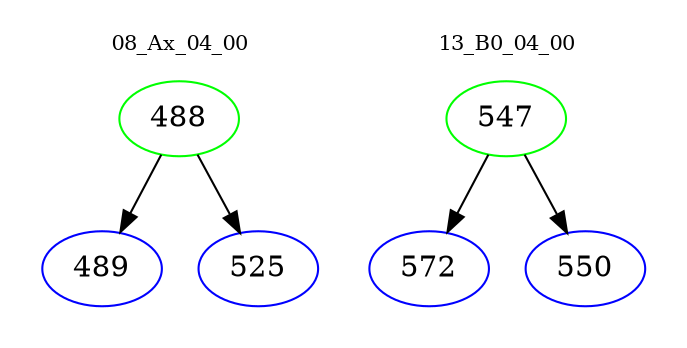 digraph{
subgraph cluster_0 {
color = white
label = "08_Ax_04_00";
fontsize=10;
T0_488 [label="488", color="green"]
T0_488 -> T0_489 [color="black"]
T0_489 [label="489", color="blue"]
T0_488 -> T0_525 [color="black"]
T0_525 [label="525", color="blue"]
}
subgraph cluster_1 {
color = white
label = "13_B0_04_00";
fontsize=10;
T1_547 [label="547", color="green"]
T1_547 -> T1_572 [color="black"]
T1_572 [label="572", color="blue"]
T1_547 -> T1_550 [color="black"]
T1_550 [label="550", color="blue"]
}
}

